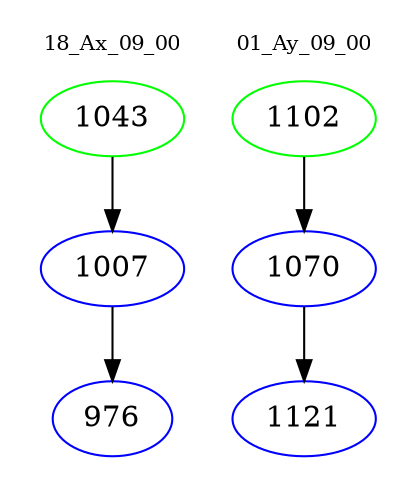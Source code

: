digraph{
subgraph cluster_0 {
color = white
label = "18_Ax_09_00";
fontsize=10;
T0_1043 [label="1043", color="green"]
T0_1043 -> T0_1007 [color="black"]
T0_1007 [label="1007", color="blue"]
T0_1007 -> T0_976 [color="black"]
T0_976 [label="976", color="blue"]
}
subgraph cluster_1 {
color = white
label = "01_Ay_09_00";
fontsize=10;
T1_1102 [label="1102", color="green"]
T1_1102 -> T1_1070 [color="black"]
T1_1070 [label="1070", color="blue"]
T1_1070 -> T1_1121 [color="black"]
T1_1121 [label="1121", color="blue"]
}
}
